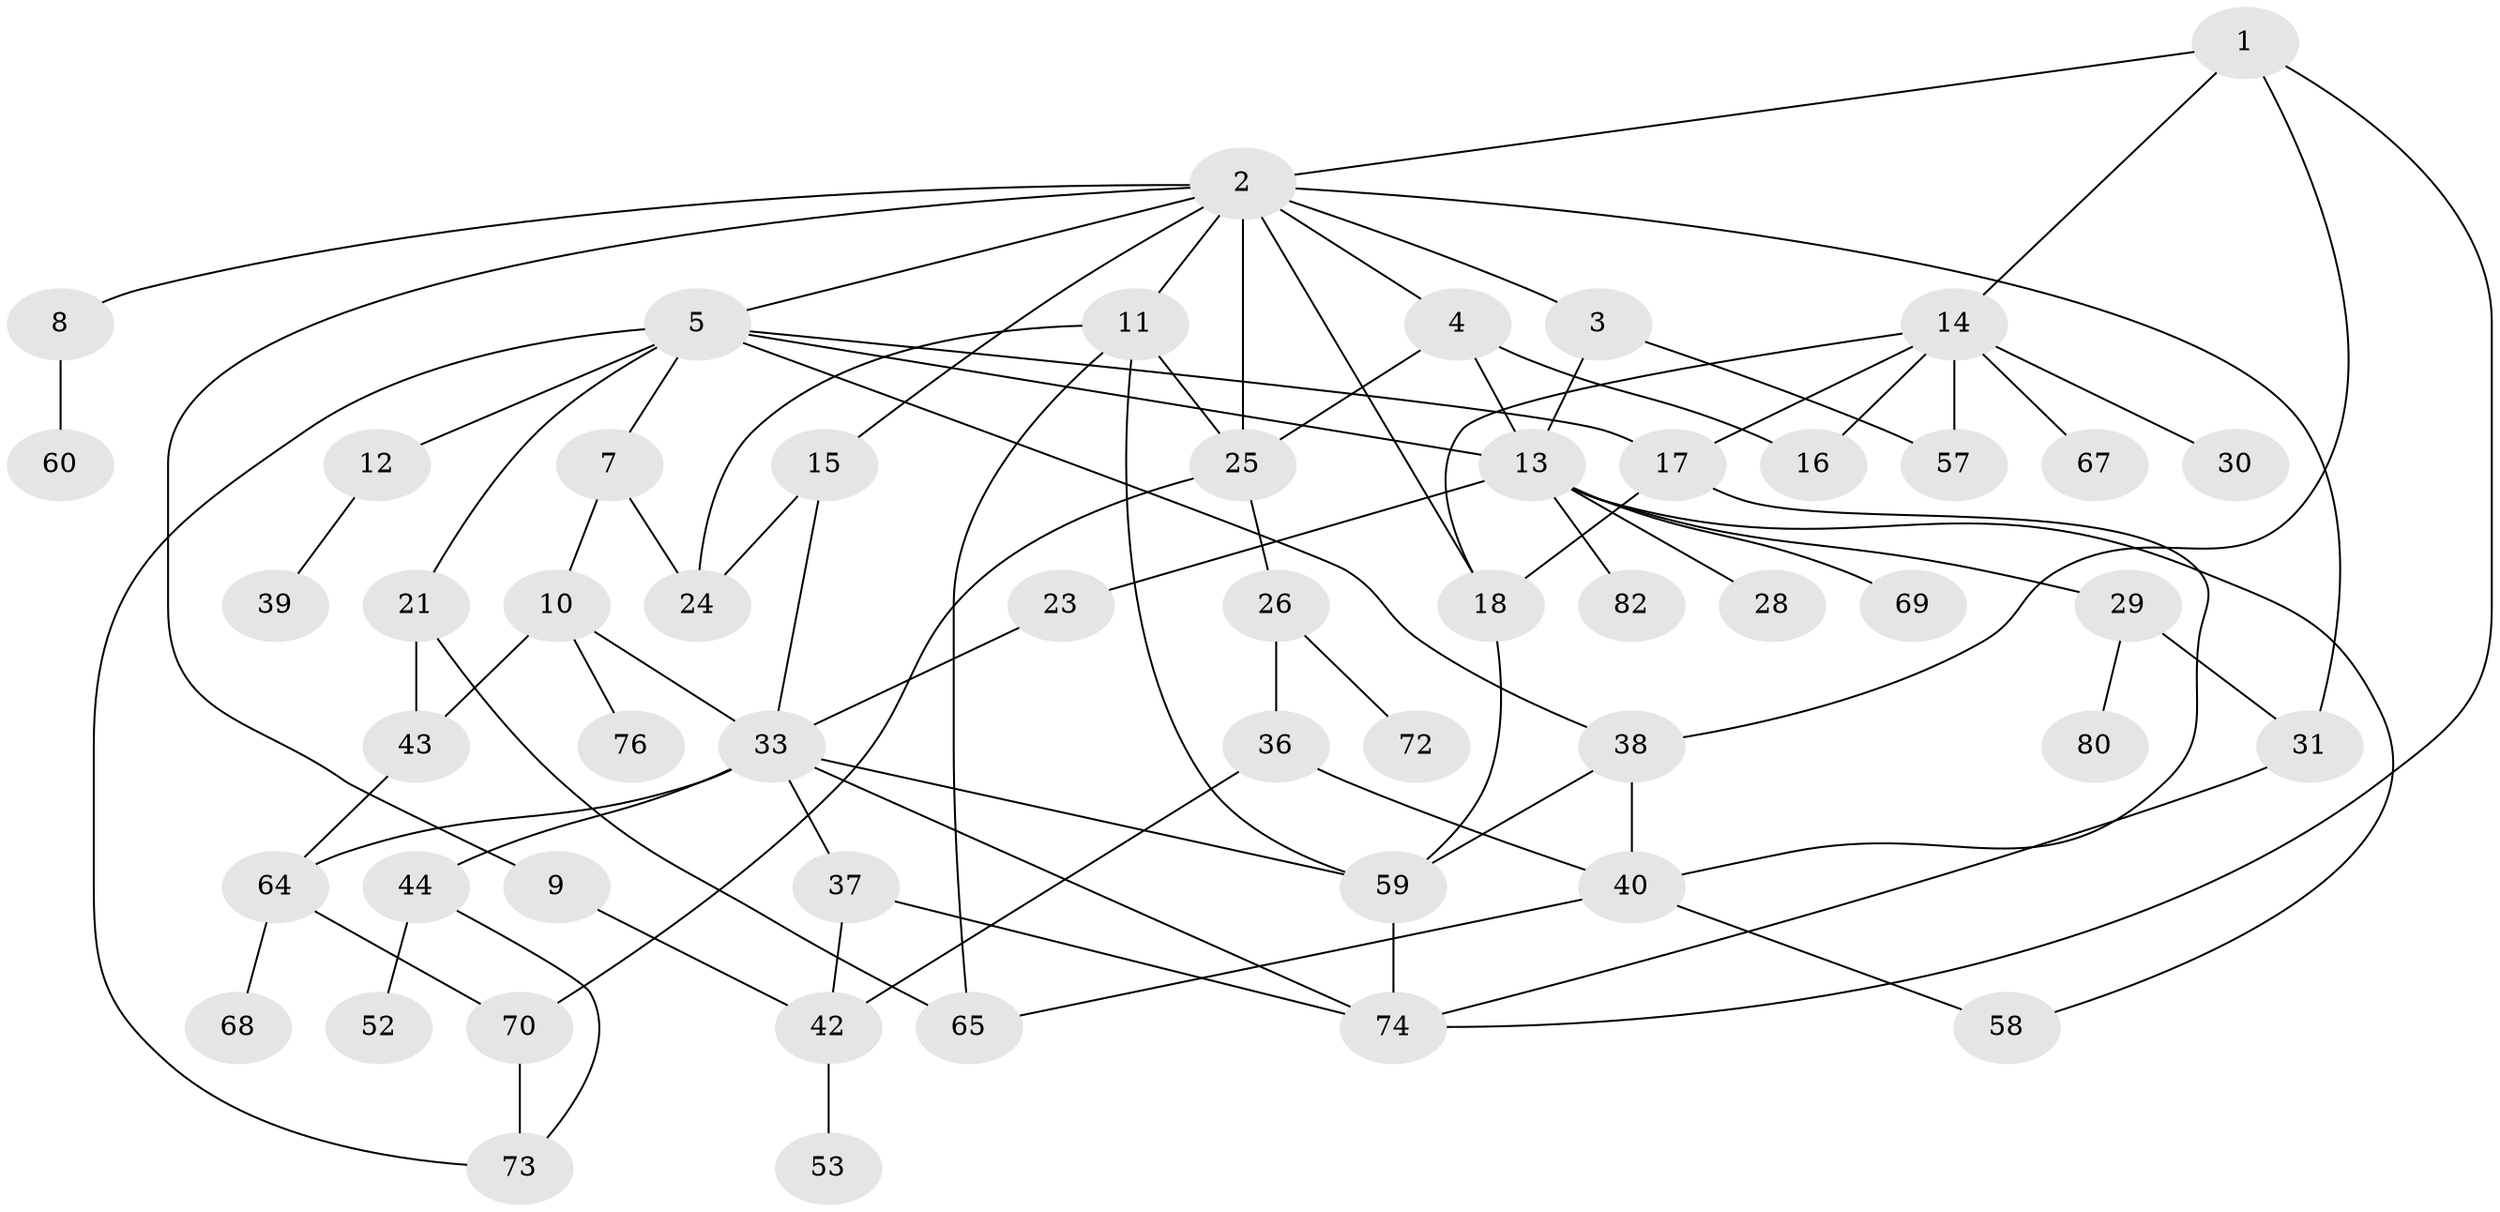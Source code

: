 // original degree distribution, {4: 0.12048192771084337, 9: 0.012048192771084338, 3: 0.2289156626506024, 6: 0.03614457831325301, 2: 0.3373493975903614, 5: 0.07228915662650602, 1: 0.18072289156626506, 7: 0.012048192771084338}
// Generated by graph-tools (version 1.1) at 2025/10/02/27/25 16:10:51]
// undirected, 53 vertices, 86 edges
graph export_dot {
graph [start="1"]
  node [color=gray90,style=filled];
  1 [super="+54"];
  2 [super="+6"];
  3 [super="+41"];
  4;
  5 [super="+48"];
  7 [super="+32"];
  8 [super="+47"];
  9 [super="+35"];
  10 [super="+49"];
  11 [super="+27"];
  12;
  13 [super="+20"];
  14 [super="+63"];
  15 [super="+34"];
  16 [super="+22"];
  17 [super="+19"];
  18 [super="+61"];
  21 [super="+83"];
  23 [super="+62"];
  24 [super="+71"];
  25 [super="+45"];
  26;
  28;
  29;
  30;
  31 [super="+46"];
  33 [super="+50"];
  36 [super="+51"];
  37;
  38 [super="+78"];
  39 [super="+55"];
  40 [super="+56"];
  42 [super="+77"];
  43;
  44;
  52;
  53;
  57;
  58;
  59 [super="+66"];
  60;
  64 [super="+81"];
  65;
  67;
  68;
  69;
  70;
  72 [super="+75"];
  73;
  74 [super="+79"];
  76;
  80;
  82;
  1 -- 2;
  1 -- 14;
  1 -- 38;
  1 -- 74;
  2 -- 3;
  2 -- 4;
  2 -- 5;
  2 -- 15;
  2 -- 18;
  2 -- 31;
  2 -- 8;
  2 -- 9;
  2 -- 11;
  2 -- 25;
  3 -- 57;
  3 -- 13;
  4 -- 13;
  4 -- 25;
  4 -- 16;
  5 -- 7;
  5 -- 12;
  5 -- 21;
  5 -- 17;
  5 -- 73;
  5 -- 38;
  5 -- 13;
  7 -- 10;
  7 -- 24;
  8 -- 60;
  9 -- 42;
  10 -- 43;
  10 -- 76;
  10 -- 33;
  11 -- 24;
  11 -- 59;
  11 -- 65;
  11 -- 25;
  12 -- 39;
  13 -- 23;
  13 -- 82;
  13 -- 29;
  13 -- 69;
  13 -- 58;
  13 -- 28;
  14 -- 16;
  14 -- 17;
  14 -- 30;
  14 -- 67;
  14 -- 57;
  14 -- 18;
  15 -- 33;
  15 -- 24;
  17 -- 18;
  17 -- 40;
  18 -- 59;
  21 -- 65;
  21 -- 43;
  23 -- 33;
  25 -- 26;
  25 -- 70;
  26 -- 36;
  26 -- 72;
  29 -- 80;
  29 -- 31;
  31 -- 74;
  33 -- 37;
  33 -- 44;
  33 -- 64;
  33 -- 59;
  33 -- 74;
  36 -- 42;
  36 -- 40;
  37 -- 42;
  37 -- 74;
  38 -- 40;
  38 -- 59;
  40 -- 65;
  40 -- 58;
  42 -- 53;
  43 -- 64;
  44 -- 52;
  44 -- 73;
  59 -- 74;
  64 -- 68;
  64 -- 70;
  70 -- 73;
}
